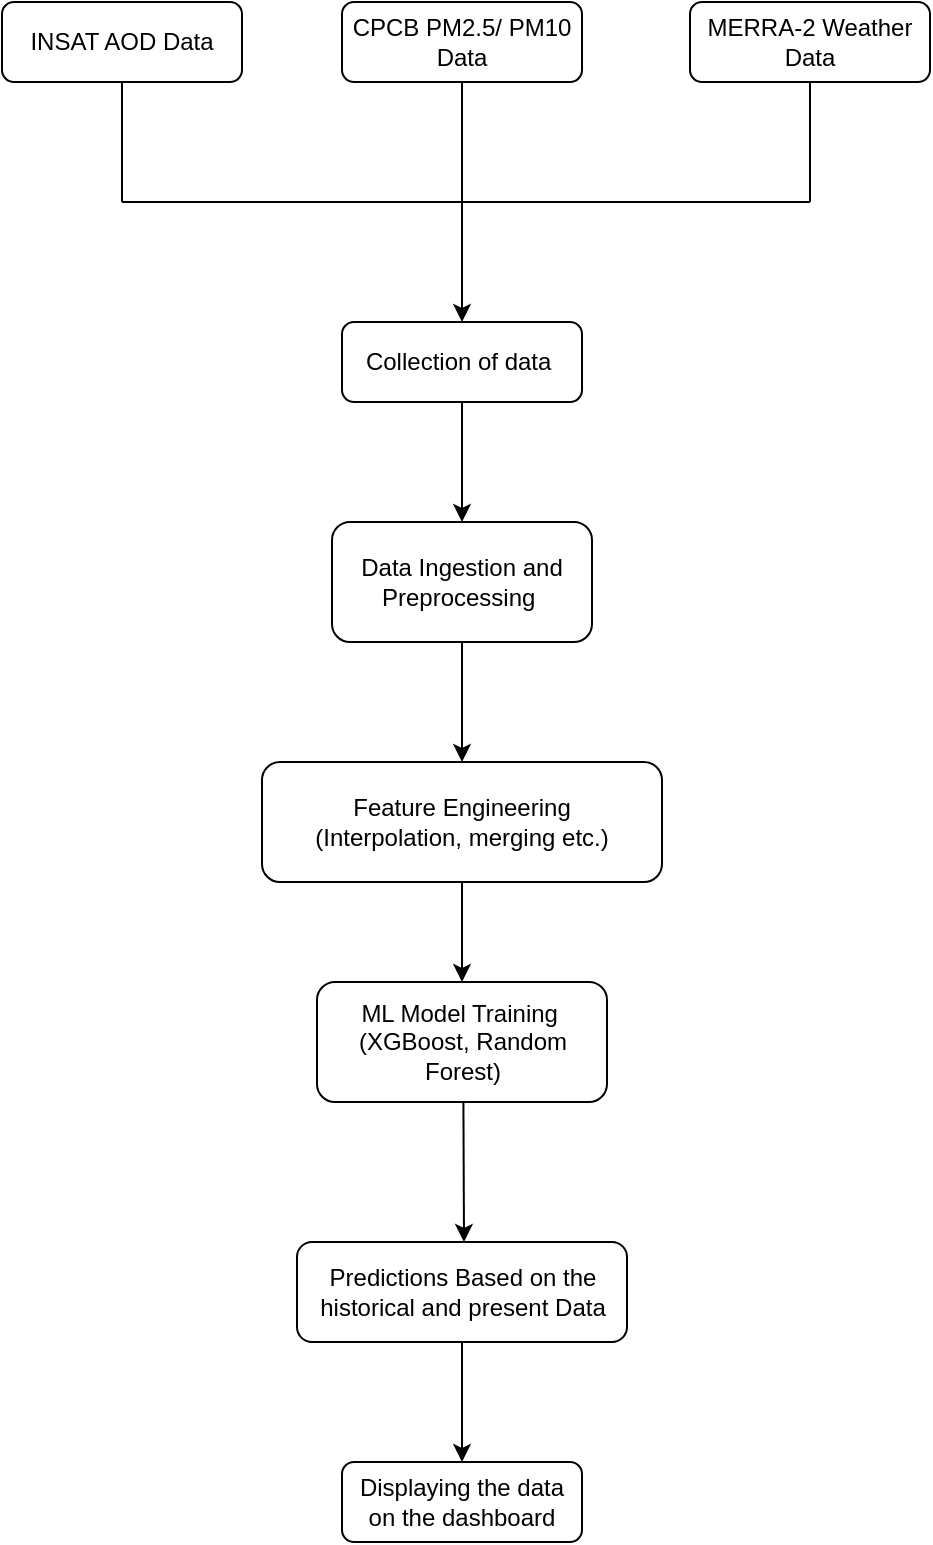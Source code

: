 <mxfile version="27.0.3">
  <diagram id="C5RBs43oDa-KdzZeNtuy" name="Page-1">
    <mxGraphModel dx="1206" dy="531" grid="1" gridSize="10" guides="1" tooltips="1" connect="1" arrows="1" fold="1" page="1" pageScale="1" pageWidth="827" pageHeight="1169" math="0" shadow="0">
      <root>
        <mxCell id="WIyWlLk6GJQsqaUBKTNV-0" />
        <mxCell id="WIyWlLk6GJQsqaUBKTNV-1" parent="WIyWlLk6GJQsqaUBKTNV-0" />
        <mxCell id="WIyWlLk6GJQsqaUBKTNV-3" value="Collection of data&amp;nbsp;" style="rounded=1;whiteSpace=wrap;html=1;fontSize=12;glass=0;strokeWidth=1;shadow=0;" parent="WIyWlLk6GJQsqaUBKTNV-1" vertex="1">
          <mxGeometry x="351" y="230" width="120" height="40" as="geometry" />
        </mxCell>
        <mxCell id="F4xcCG3BH6FKXZwN4M7X-0" value="INSAT AOD Data" style="rounded=1;whiteSpace=wrap;html=1;" vertex="1" parent="WIyWlLk6GJQsqaUBKTNV-1">
          <mxGeometry x="181" y="70" width="120" height="40" as="geometry" />
        </mxCell>
        <mxCell id="F4xcCG3BH6FKXZwN4M7X-1" value="CPCB PM2.5/ PM10 Data" style="rounded=1;whiteSpace=wrap;html=1;" vertex="1" parent="WIyWlLk6GJQsqaUBKTNV-1">
          <mxGeometry x="351" y="70" width="120" height="40" as="geometry" />
        </mxCell>
        <mxCell id="F4xcCG3BH6FKXZwN4M7X-2" value="MERRA-2 Weather Data" style="rounded=1;whiteSpace=wrap;html=1;" vertex="1" parent="WIyWlLk6GJQsqaUBKTNV-1">
          <mxGeometry x="525" y="70" width="120" height="40" as="geometry" />
        </mxCell>
        <mxCell id="F4xcCG3BH6FKXZwN4M7X-4" value="" style="endArrow=none;html=1;rounded=0;entryX=0.5;entryY=1;entryDx=0;entryDy=0;" edge="1" parent="WIyWlLk6GJQsqaUBKTNV-1" target="F4xcCG3BH6FKXZwN4M7X-2">
          <mxGeometry width="50" height="50" relative="1" as="geometry">
            <mxPoint x="585" y="170" as="sourcePoint" />
            <mxPoint x="541" y="230" as="targetPoint" />
            <Array as="points" />
          </mxGeometry>
        </mxCell>
        <mxCell id="F4xcCG3BH6FKXZwN4M7X-5" value="" style="endArrow=none;html=1;rounded=0;" edge="1" parent="WIyWlLk6GJQsqaUBKTNV-1">
          <mxGeometry width="50" height="50" relative="1" as="geometry">
            <mxPoint x="241" y="170" as="sourcePoint" />
            <mxPoint x="585" y="170" as="targetPoint" />
          </mxGeometry>
        </mxCell>
        <mxCell id="F4xcCG3BH6FKXZwN4M7X-6" value="" style="endArrow=none;html=1;rounded=0;entryX=0.5;entryY=1;entryDx=0;entryDy=0;" edge="1" parent="WIyWlLk6GJQsqaUBKTNV-1" target="F4xcCG3BH6FKXZwN4M7X-1">
          <mxGeometry width="50" height="50" relative="1" as="geometry">
            <mxPoint x="411" y="170" as="sourcePoint" />
            <mxPoint x="595" y="120" as="targetPoint" />
            <Array as="points" />
          </mxGeometry>
        </mxCell>
        <mxCell id="F4xcCG3BH6FKXZwN4M7X-7" value="" style="endArrow=none;html=1;rounded=0;entryX=0.5;entryY=1;entryDx=0;entryDy=0;" edge="1" parent="WIyWlLk6GJQsqaUBKTNV-1" target="F4xcCG3BH6FKXZwN4M7X-0">
          <mxGeometry width="50" height="50" relative="1" as="geometry">
            <mxPoint x="241" y="170" as="sourcePoint" />
            <mxPoint x="511" y="160" as="targetPoint" />
          </mxGeometry>
        </mxCell>
        <mxCell id="F4xcCG3BH6FKXZwN4M7X-8" value="" style="endArrow=classic;html=1;rounded=0;entryX=0.5;entryY=0;entryDx=0;entryDy=0;" edge="1" parent="WIyWlLk6GJQsqaUBKTNV-1" target="WIyWlLk6GJQsqaUBKTNV-3">
          <mxGeometry width="50" height="50" relative="1" as="geometry">
            <mxPoint x="411" y="170" as="sourcePoint" />
            <mxPoint x="521" y="180" as="targetPoint" />
          </mxGeometry>
        </mxCell>
        <mxCell id="F4xcCG3BH6FKXZwN4M7X-9" value="Data Ingestion and Preprocessing&amp;nbsp;" style="rounded=1;whiteSpace=wrap;html=1;" vertex="1" parent="WIyWlLk6GJQsqaUBKTNV-1">
          <mxGeometry x="346" y="330" width="130" height="60" as="geometry" />
        </mxCell>
        <mxCell id="F4xcCG3BH6FKXZwN4M7X-10" value="" style="endArrow=classic;html=1;rounded=0;exitX=0.5;exitY=1;exitDx=0;exitDy=0;entryX=0.5;entryY=0;entryDx=0;entryDy=0;" edge="1" parent="WIyWlLk6GJQsqaUBKTNV-1" source="WIyWlLk6GJQsqaUBKTNV-3" target="F4xcCG3BH6FKXZwN4M7X-9">
          <mxGeometry width="50" height="50" relative="1" as="geometry">
            <mxPoint x="451" y="290" as="sourcePoint" />
            <mxPoint x="501" y="240" as="targetPoint" />
          </mxGeometry>
        </mxCell>
        <mxCell id="F4xcCG3BH6FKXZwN4M7X-11" value="Feature Engineering&lt;div&gt;(Interpolation, merging etc.)&lt;/div&gt;" style="rounded=1;whiteSpace=wrap;html=1;" vertex="1" parent="WIyWlLk6GJQsqaUBKTNV-1">
          <mxGeometry x="311" y="450" width="200" height="60" as="geometry" />
        </mxCell>
        <mxCell id="F4xcCG3BH6FKXZwN4M7X-12" value="" style="endArrow=classic;html=1;rounded=0;exitX=0.5;exitY=1;exitDx=0;exitDy=0;entryX=0.5;entryY=0;entryDx=0;entryDy=0;" edge="1" parent="WIyWlLk6GJQsqaUBKTNV-1" source="F4xcCG3BH6FKXZwN4M7X-9" target="F4xcCG3BH6FKXZwN4M7X-11">
          <mxGeometry width="50" height="50" relative="1" as="geometry">
            <mxPoint x="431" y="410" as="sourcePoint" />
            <mxPoint x="481" y="360" as="targetPoint" />
          </mxGeometry>
        </mxCell>
        <mxCell id="F4xcCG3BH6FKXZwN4M7X-14" value="ML Model Training&amp;nbsp;&lt;div&gt;(XGBoost, Random Forest)&lt;/div&gt;" style="rounded=1;whiteSpace=wrap;html=1;" vertex="1" parent="WIyWlLk6GJQsqaUBKTNV-1">
          <mxGeometry x="338.5" y="560" width="145" height="60" as="geometry" />
        </mxCell>
        <mxCell id="F4xcCG3BH6FKXZwN4M7X-15" value="" style="endArrow=classic;html=1;rounded=0;" edge="1" parent="WIyWlLk6GJQsqaUBKTNV-1" target="F4xcCG3BH6FKXZwN4M7X-14">
          <mxGeometry width="50" height="50" relative="1" as="geometry">
            <mxPoint x="411" y="510" as="sourcePoint" />
            <mxPoint x="461" y="460" as="targetPoint" />
          </mxGeometry>
        </mxCell>
        <mxCell id="F4xcCG3BH6FKXZwN4M7X-16" value="Predictions Based on the historical and present Data" style="rounded=1;whiteSpace=wrap;html=1;" vertex="1" parent="WIyWlLk6GJQsqaUBKTNV-1">
          <mxGeometry x="328.5" y="690" width="165" height="50" as="geometry" />
        </mxCell>
        <mxCell id="F4xcCG3BH6FKXZwN4M7X-17" value="" style="endArrow=classic;html=1;rounded=0;exitX=0.5;exitY=1;exitDx=0;exitDy=0;" edge="1" parent="WIyWlLk6GJQsqaUBKTNV-1">
          <mxGeometry width="50" height="50" relative="1" as="geometry">
            <mxPoint x="411.7" y="620" as="sourcePoint" />
            <mxPoint x="412" y="690" as="targetPoint" />
          </mxGeometry>
        </mxCell>
        <mxCell id="F4xcCG3BH6FKXZwN4M7X-18" value="Displaying the data on the dashboard" style="rounded=1;whiteSpace=wrap;html=1;" vertex="1" parent="WIyWlLk6GJQsqaUBKTNV-1">
          <mxGeometry x="351" y="800" width="120" height="40" as="geometry" />
        </mxCell>
        <mxCell id="F4xcCG3BH6FKXZwN4M7X-19" value="" style="endArrow=classic;html=1;rounded=0;exitX=0.5;exitY=1;exitDx=0;exitDy=0;entryX=0.5;entryY=0;entryDx=0;entryDy=0;" edge="1" parent="WIyWlLk6GJQsqaUBKTNV-1" source="F4xcCG3BH6FKXZwN4M7X-16" target="F4xcCG3BH6FKXZwN4M7X-18">
          <mxGeometry width="50" height="50" relative="1" as="geometry">
            <mxPoint x="411" y="720" as="sourcePoint" />
            <mxPoint x="461" y="670" as="targetPoint" />
          </mxGeometry>
        </mxCell>
      </root>
    </mxGraphModel>
  </diagram>
</mxfile>
